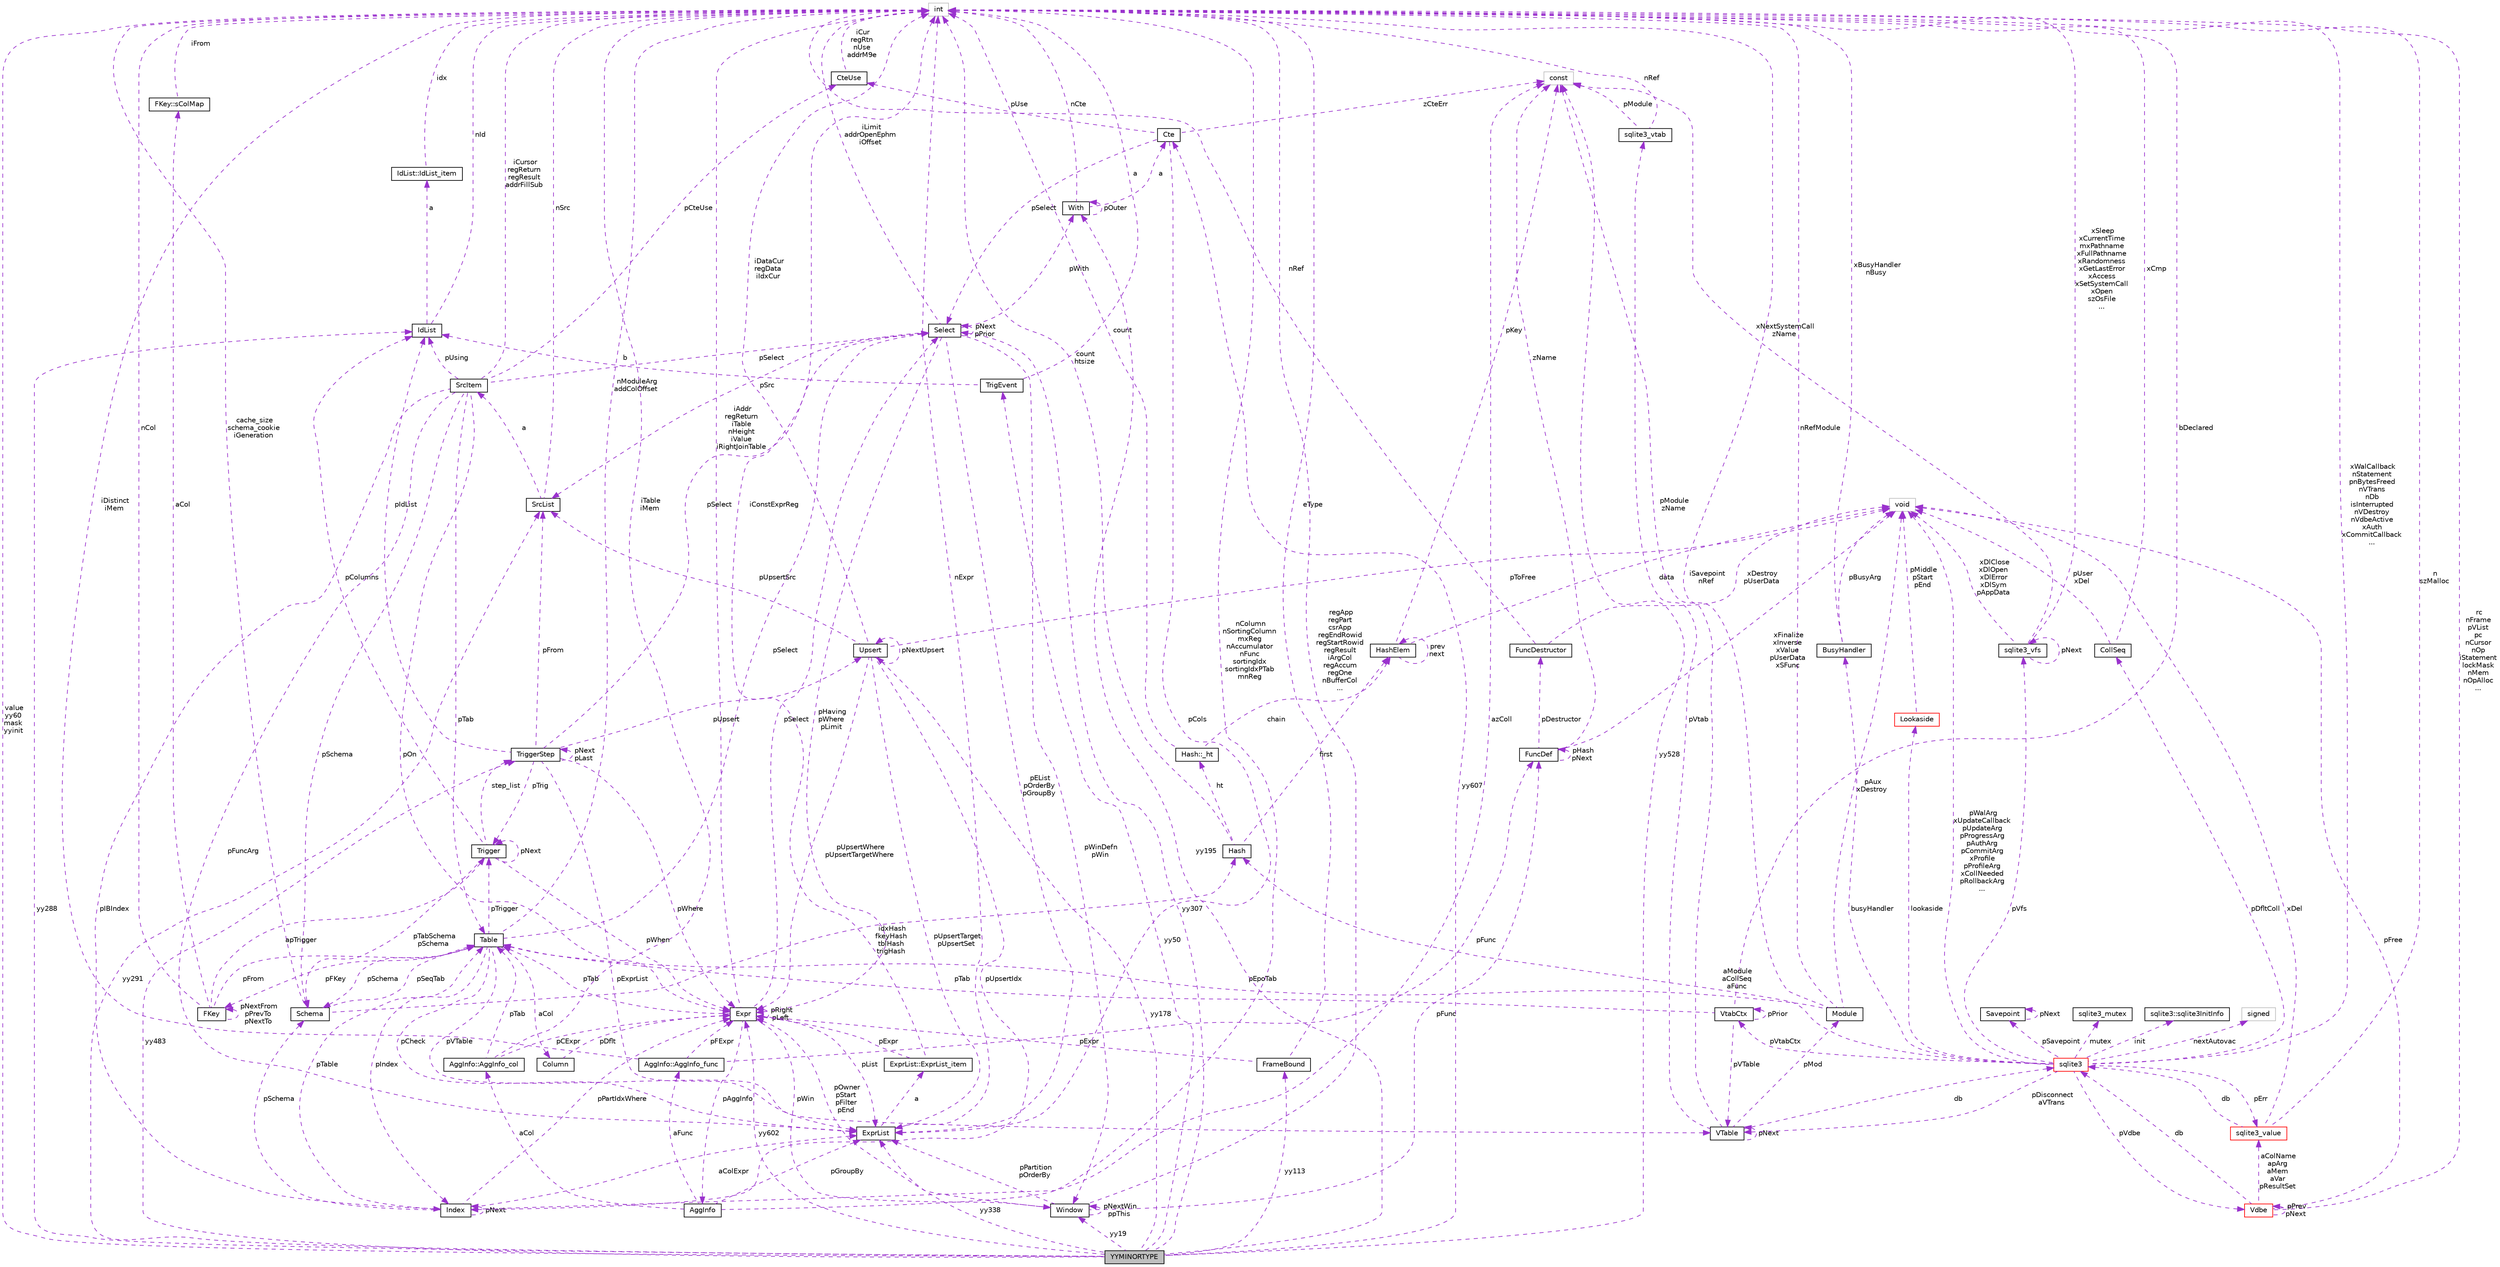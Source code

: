 digraph "YYMINORTYPE"
{
 // LATEX_PDF_SIZE
  edge [fontname="Helvetica",fontsize="10",labelfontname="Helvetica",labelfontsize="10"];
  node [fontname="Helvetica",fontsize="10",shape=record];
  Node1 [label="YYMINORTYPE",height=0.2,width=0.4,color="black", fillcolor="grey75", style="filled", fontcolor="black",tooltip=" "];
  Node2 -> Node1 [dir="back",color="darkorchid3",fontsize="10",style="dashed",label=" yy607" ,fontname="Helvetica"];
  Node2 [label="Cte",height=0.2,width=0.4,color="black", fillcolor="white", style="filled",URL="$structCte.html",tooltip=" "];
  Node3 -> Node2 [dir="back",color="darkorchid3",fontsize="10",style="dashed",label=" pUse" ,fontname="Helvetica"];
  Node3 [label="CteUse",height=0.2,width=0.4,color="black", fillcolor="white", style="filled",URL="$structCteUse.html",tooltip=" "];
  Node4 -> Node3 [dir="back",color="darkorchid3",fontsize="10",style="dashed",label=" iCur\nregRtn\nnUse\naddrM9e" ,fontname="Helvetica"];
  Node4 [label="int",height=0.2,width=0.4,color="grey75", fillcolor="white", style="filled",tooltip=" "];
  Node5 -> Node2 [dir="back",color="darkorchid3",fontsize="10",style="dashed",label=" pSelect" ,fontname="Helvetica"];
  Node5 [label="Select",height=0.2,width=0.4,color="black", fillcolor="white", style="filled",URL="$structSelect.html",tooltip=" "];
  Node6 -> Node5 [dir="back",color="darkorchid3",fontsize="10",style="dashed",label=" pHaving\npWhere\npLimit" ,fontname="Helvetica"];
  Node6 [label="Expr",height=0.2,width=0.4,color="black", fillcolor="white", style="filled",URL="$structExpr.html",tooltip=" "];
  Node7 -> Node6 [dir="back",color="darkorchid3",fontsize="10",style="dashed",label=" pAggInfo" ,fontname="Helvetica"];
  Node7 [label="AggInfo",height=0.2,width=0.4,color="black", fillcolor="white", style="filled",URL="$structAggInfo.html",tooltip=" "];
  Node8 -> Node7 [dir="back",color="darkorchid3",fontsize="10",style="dashed",label=" aCol" ,fontname="Helvetica"];
  Node8 [label="AggInfo::AggInfo_col",height=0.2,width=0.4,color="black", fillcolor="white", style="filled",URL="$structAggInfo_1_1AggInfo__col.html",tooltip=" "];
  Node6 -> Node8 [dir="back",color="darkorchid3",fontsize="10",style="dashed",label=" pCExpr" ,fontname="Helvetica"];
  Node4 -> Node8 [dir="back",color="darkorchid3",fontsize="10",style="dashed",label=" iTable\niMem" ,fontname="Helvetica"];
  Node9 -> Node8 [dir="back",color="darkorchid3",fontsize="10",style="dashed",label=" pTab" ,fontname="Helvetica"];
  Node9 [label="Table",height=0.2,width=0.4,color="black", fillcolor="white", style="filled",URL="$structTable.html",tooltip=" "];
  Node10 -> Node9 [dir="back",color="darkorchid3",fontsize="10",style="dashed",label=" pSchema" ,fontname="Helvetica"];
  Node10 [label="Schema",height=0.2,width=0.4,color="black", fillcolor="white", style="filled",URL="$structSchema.html",tooltip=" "];
  Node4 -> Node10 [dir="back",color="darkorchid3",fontsize="10",style="dashed",label=" cache_size\nschema_cookie\niGeneration" ,fontname="Helvetica"];
  Node9 -> Node10 [dir="back",color="darkorchid3",fontsize="10",style="dashed",label=" pSeqTab" ,fontname="Helvetica"];
  Node11 -> Node10 [dir="back",color="darkorchid3",fontsize="10",style="dashed",label=" idxHash\nfkeyHash\ntblHash\ntrigHash" ,fontname="Helvetica"];
  Node11 [label="Hash",height=0.2,width=0.4,color="black", fillcolor="white", style="filled",URL="$structHash.html",tooltip=" "];
  Node12 -> Node11 [dir="back",color="darkorchid3",fontsize="10",style="dashed",label=" ht" ,fontname="Helvetica"];
  Node12 [label="Hash::_ht",height=0.2,width=0.4,color="black", fillcolor="white", style="filled",URL="$structHash_1_1__ht.html",tooltip=" "];
  Node4 -> Node12 [dir="back",color="darkorchid3",fontsize="10",style="dashed",label=" count" ,fontname="Helvetica"];
  Node13 -> Node12 [dir="back",color="darkorchid3",fontsize="10",style="dashed",label=" chain" ,fontname="Helvetica"];
  Node13 [label="HashElem",height=0.2,width=0.4,color="black", fillcolor="white", style="filled",URL="$structHashElem.html",tooltip=" "];
  Node14 -> Node13 [dir="back",color="darkorchid3",fontsize="10",style="dashed",label=" data" ,fontname="Helvetica"];
  Node14 [label="void",height=0.2,width=0.4,color="grey75", fillcolor="white", style="filled",tooltip=" "];
  Node13 -> Node13 [dir="back",color="darkorchid3",fontsize="10",style="dashed",label=" prev\nnext" ,fontname="Helvetica"];
  Node15 -> Node13 [dir="back",color="darkorchid3",fontsize="10",style="dashed",label=" pKey" ,fontname="Helvetica"];
  Node15 [label="const",height=0.2,width=0.4,color="grey75", fillcolor="white", style="filled",tooltip=" "];
  Node4 -> Node11 [dir="back",color="darkorchid3",fontsize="10",style="dashed",label=" count\nhtsize" ,fontname="Helvetica"];
  Node13 -> Node11 [dir="back",color="darkorchid3",fontsize="10",style="dashed",label=" first" ,fontname="Helvetica"];
  Node16 -> Node9 [dir="back",color="darkorchid3",fontsize="10",style="dashed",label=" aCol" ,fontname="Helvetica"];
  Node16 [label="Column",height=0.2,width=0.4,color="black", fillcolor="white", style="filled",URL="$structColumn.html",tooltip=" "];
  Node6 -> Node16 [dir="back",color="darkorchid3",fontsize="10",style="dashed",label=" pDflt" ,fontname="Helvetica"];
  Node17 -> Node9 [dir="back",color="darkorchid3",fontsize="10",style="dashed",label=" pFKey" ,fontname="Helvetica"];
  Node17 [label="FKey",height=0.2,width=0.4,color="black", fillcolor="white", style="filled",URL="$structFKey.html",tooltip=" "];
  Node18 -> Node17 [dir="back",color="darkorchid3",fontsize="10",style="dashed",label=" aCol" ,fontname="Helvetica"];
  Node18 [label="FKey::sColMap",height=0.2,width=0.4,color="black", fillcolor="white", style="filled",URL="$structFKey_1_1sColMap.html",tooltip=" "];
  Node4 -> Node18 [dir="back",color="darkorchid3",fontsize="10",style="dashed",label=" iFrom" ,fontname="Helvetica"];
  Node17 -> Node17 [dir="back",color="darkorchid3",fontsize="10",style="dashed",label=" pNextFrom\npPrevTo\npNextTo" ,fontname="Helvetica"];
  Node4 -> Node17 [dir="back",color="darkorchid3",fontsize="10",style="dashed",label=" nCol" ,fontname="Helvetica"];
  Node9 -> Node17 [dir="back",color="darkorchid3",fontsize="10",style="dashed",label=" pFrom" ,fontname="Helvetica"];
  Node19 -> Node17 [dir="back",color="darkorchid3",fontsize="10",style="dashed",label=" apTrigger" ,fontname="Helvetica"];
  Node19 [label="Trigger",height=0.2,width=0.4,color="black", fillcolor="white", style="filled",URL="$structTrigger.html",tooltip=" "];
  Node20 -> Node19 [dir="back",color="darkorchid3",fontsize="10",style="dashed",label=" step_list" ,fontname="Helvetica"];
  Node20 [label="TriggerStep",height=0.2,width=0.4,color="black", fillcolor="white", style="filled",URL="$structTriggerStep.html",tooltip=" "];
  Node20 -> Node20 [dir="back",color="darkorchid3",fontsize="10",style="dashed",label=" pNext\npLast" ,fontname="Helvetica"];
  Node6 -> Node20 [dir="back",color="darkorchid3",fontsize="10",style="dashed",label=" pWhere" ,fontname="Helvetica"];
  Node21 -> Node20 [dir="back",color="darkorchid3",fontsize="10",style="dashed",label=" pIdList" ,fontname="Helvetica"];
  Node21 [label="IdList",height=0.2,width=0.4,color="black", fillcolor="white", style="filled",URL="$structIdList.html",tooltip=" "];
  Node22 -> Node21 [dir="back",color="darkorchid3",fontsize="10",style="dashed",label=" a" ,fontname="Helvetica"];
  Node22 [label="IdList::IdList_item",height=0.2,width=0.4,color="black", fillcolor="white", style="filled",URL="$structIdList_1_1IdList__item.html",tooltip=" "];
  Node4 -> Node22 [dir="back",color="darkorchid3",fontsize="10",style="dashed",label=" idx" ,fontname="Helvetica"];
  Node4 -> Node21 [dir="back",color="darkorchid3",fontsize="10",style="dashed",label=" nId" ,fontname="Helvetica"];
  Node5 -> Node20 [dir="back",color="darkorchid3",fontsize="10",style="dashed",label=" pSelect" ,fontname="Helvetica"];
  Node19 -> Node20 [dir="back",color="darkorchid3",fontsize="10",style="dashed",label=" pTrig" ,fontname="Helvetica"];
  Node23 -> Node20 [dir="back",color="darkorchid3",fontsize="10",style="dashed",label=" pFrom" ,fontname="Helvetica"];
  Node23 [label="SrcList",height=0.2,width=0.4,color="black", fillcolor="white", style="filled",URL="$structSrcList.html",tooltip=" "];
  Node24 -> Node23 [dir="back",color="darkorchid3",fontsize="10",style="dashed",label=" a" ,fontname="Helvetica"];
  Node24 [label="SrcItem",height=0.2,width=0.4,color="black", fillcolor="white", style="filled",URL="$structSrcItem.html",tooltip=" "];
  Node10 -> Node24 [dir="back",color="darkorchid3",fontsize="10",style="dashed",label=" pSchema" ,fontname="Helvetica"];
  Node3 -> Node24 [dir="back",color="darkorchid3",fontsize="10",style="dashed",label=" pCteUse" ,fontname="Helvetica"];
  Node6 -> Node24 [dir="back",color="darkorchid3",fontsize="10",style="dashed",label=" pOn" ,fontname="Helvetica"];
  Node21 -> Node24 [dir="back",color="darkorchid3",fontsize="10",style="dashed",label=" pUsing" ,fontname="Helvetica"];
  Node4 -> Node24 [dir="back",color="darkorchid3",fontsize="10",style="dashed",label=" iCursor\nregReturn\nregResult\naddrFillSub" ,fontname="Helvetica"];
  Node9 -> Node24 [dir="back",color="darkorchid3",fontsize="10",style="dashed",label=" pTab" ,fontname="Helvetica"];
  Node5 -> Node24 [dir="back",color="darkorchid3",fontsize="10",style="dashed",label=" pSelect" ,fontname="Helvetica"];
  Node25 -> Node24 [dir="back",color="darkorchid3",fontsize="10",style="dashed",label=" pIBIndex" ,fontname="Helvetica"];
  Node25 [label="Index",height=0.2,width=0.4,color="black", fillcolor="white", style="filled",URL="$structIndex.html",tooltip=" "];
  Node10 -> Node25 [dir="back",color="darkorchid3",fontsize="10",style="dashed",label=" pSchema" ,fontname="Helvetica"];
  Node6 -> Node25 [dir="back",color="darkorchid3",fontsize="10",style="dashed",label=" pPartIdxWhere" ,fontname="Helvetica"];
  Node9 -> Node25 [dir="back",color="darkorchid3",fontsize="10",style="dashed",label=" pTable" ,fontname="Helvetica"];
  Node26 -> Node25 [dir="back",color="darkorchid3",fontsize="10",style="dashed",label=" aColExpr" ,fontname="Helvetica"];
  Node26 [label="ExprList",height=0.2,width=0.4,color="black", fillcolor="white", style="filled",URL="$structExprList.html",tooltip=" "];
  Node27 -> Node26 [dir="back",color="darkorchid3",fontsize="10",style="dashed",label=" a" ,fontname="Helvetica"];
  Node27 [label="ExprList::ExprList_item",height=0.2,width=0.4,color="black", fillcolor="white", style="filled",URL="$structExprList_1_1ExprList__item.html",tooltip=" "];
  Node6 -> Node27 [dir="back",color="darkorchid3",fontsize="10",style="dashed",label=" pExpr" ,fontname="Helvetica"];
  Node4 -> Node27 [dir="back",color="darkorchid3",fontsize="10",style="dashed",label=" iConstExprReg" ,fontname="Helvetica"];
  Node4 -> Node26 [dir="back",color="darkorchid3",fontsize="10",style="dashed",label=" nExpr" ,fontname="Helvetica"];
  Node15 -> Node25 [dir="back",color="darkorchid3",fontsize="10",style="dashed",label=" azColl" ,fontname="Helvetica"];
  Node25 -> Node25 [dir="back",color="darkorchid3",fontsize="10",style="dashed",label=" pNext" ,fontname="Helvetica"];
  Node26 -> Node24 [dir="back",color="darkorchid3",fontsize="10",style="dashed",label=" pFuncArg" ,fontname="Helvetica"];
  Node4 -> Node23 [dir="back",color="darkorchid3",fontsize="10",style="dashed",label=" nSrc" ,fontname="Helvetica"];
  Node26 -> Node20 [dir="back",color="darkorchid3",fontsize="10",style="dashed",label=" pExprList" ,fontname="Helvetica"];
  Node28 -> Node20 [dir="back",color="darkorchid3",fontsize="10",style="dashed",label=" pUpsert" ,fontname="Helvetica"];
  Node28 [label="Upsert",height=0.2,width=0.4,color="black", fillcolor="white", style="filled",URL="$structUpsert.html",tooltip=" "];
  Node6 -> Node28 [dir="back",color="darkorchid3",fontsize="10",style="dashed",label=" pUpsertWhere\npUpsertTargetWhere" ,fontname="Helvetica"];
  Node14 -> Node28 [dir="back",color="darkorchid3",fontsize="10",style="dashed",label=" pToFree" ,fontname="Helvetica"];
  Node4 -> Node28 [dir="back",color="darkorchid3",fontsize="10",style="dashed",label=" iDataCur\nregData\niIdxCur" ,fontname="Helvetica"];
  Node23 -> Node28 [dir="back",color="darkorchid3",fontsize="10",style="dashed",label=" pUpsertSrc" ,fontname="Helvetica"];
  Node25 -> Node28 [dir="back",color="darkorchid3",fontsize="10",style="dashed",label=" pUpsertIdx" ,fontname="Helvetica"];
  Node26 -> Node28 [dir="back",color="darkorchid3",fontsize="10",style="dashed",label=" pUpsertTarget\npUpsertSet" ,fontname="Helvetica"];
  Node28 -> Node28 [dir="back",color="darkorchid3",fontsize="10",style="dashed",label=" pNextUpsert" ,fontname="Helvetica"];
  Node10 -> Node19 [dir="back",color="darkorchid3",fontsize="10",style="dashed",label=" pTabSchema\npSchema" ,fontname="Helvetica"];
  Node6 -> Node19 [dir="back",color="darkorchid3",fontsize="10",style="dashed",label=" pWhen" ,fontname="Helvetica"];
  Node21 -> Node19 [dir="back",color="darkorchid3",fontsize="10",style="dashed",label=" pColumns" ,fontname="Helvetica"];
  Node19 -> Node19 [dir="back",color="darkorchid3",fontsize="10",style="dashed",label=" pNext" ,fontname="Helvetica"];
  Node29 -> Node9 [dir="back",color="darkorchid3",fontsize="10",style="dashed",label=" pVTable" ,fontname="Helvetica"];
  Node29 [label="VTable",height=0.2,width=0.4,color="black", fillcolor="white", style="filled",URL="$structVTable.html",tooltip=" "];
  Node30 -> Node29 [dir="back",color="darkorchid3",fontsize="10",style="dashed",label=" db" ,fontname="Helvetica"];
  Node30 [label="sqlite3",height=0.2,width=0.4,color="red", fillcolor="white", style="filled",URL="$structsqlite3.html",tooltip=" "];
  Node31 -> Node30 [dir="back",color="darkorchid3",fontsize="10",style="dashed",label=" pVdbe" ,fontname="Helvetica"];
  Node31 [label="Vdbe",height=0.2,width=0.4,color="red", fillcolor="white", style="filled",URL="$structVdbe.html",tooltip=" "];
  Node31 -> Node31 [dir="back",color="darkorchid3",fontsize="10",style="dashed",label=" pPrev\npNext" ,fontname="Helvetica"];
  Node30 -> Node31 [dir="back",color="darkorchid3",fontsize="10",style="dashed",label=" db" ,fontname="Helvetica"];
  Node14 -> Node31 [dir="back",color="darkorchid3",fontsize="10",style="dashed",label=" pFree" ,fontname="Helvetica"];
  Node32 -> Node31 [dir="back",color="darkorchid3",fontsize="10",style="dashed",label=" aColName\napArg\naMem\naVar\npResultSet" ,fontname="Helvetica"];
  Node32 [label="sqlite3_value",height=0.2,width=0.4,color="red", fillcolor="white", style="filled",URL="$structsqlite3__value.html",tooltip=" "];
  Node30 -> Node32 [dir="back",color="darkorchid3",fontsize="10",style="dashed",label=" db" ,fontname="Helvetica"];
  Node14 -> Node32 [dir="back",color="darkorchid3",fontsize="10",style="dashed",label=" xDel" ,fontname="Helvetica"];
  Node4 -> Node32 [dir="back",color="darkorchid3",fontsize="10",style="dashed",label=" n\nszMalloc" ,fontname="Helvetica"];
  Node4 -> Node31 [dir="back",color="darkorchid3",fontsize="10",style="dashed",label=" rc\nnFrame\npVList\npc\nnCursor\nnOp\niStatement\nlockMask\nnMem\nnOpAlloc\n..." ,fontname="Helvetica"];
  Node98 -> Node30 [dir="back",color="darkorchid3",fontsize="10",style="dashed",label=" pSavepoint" ,fontname="Helvetica"];
  Node98 [label="Savepoint",height=0.2,width=0.4,color="black", fillcolor="white", style="filled",URL="$structSavepoint.html",tooltip=" "];
  Node98 -> Node98 [dir="back",color="darkorchid3",fontsize="10",style="dashed",label=" pNext" ,fontname="Helvetica"];
  Node14 -> Node30 [dir="back",color="darkorchid3",fontsize="10",style="dashed",label=" pWalArg\nxUpdateCallback\npUpdateArg\npProgressArg\npAuthArg\npCommitArg\nxProfile\npProfileArg\nxCollNeeded\npRollbackArg\n..." ,fontname="Helvetica"];
  Node99 -> Node30 [dir="back",color="darkorchid3",fontsize="10",style="dashed",label=" lookaside" ,fontname="Helvetica"];
  Node99 [label="Lookaside",height=0.2,width=0.4,color="red", fillcolor="white", style="filled",URL="$structLookaside.html",tooltip=" "];
  Node14 -> Node99 [dir="back",color="darkorchid3",fontsize="10",style="dashed",label=" pMiddle\npStart\npEnd" ,fontname="Helvetica"];
  Node32 -> Node30 [dir="back",color="darkorchid3",fontsize="10",style="dashed",label=" pErr" ,fontname="Helvetica"];
  Node43 -> Node30 [dir="back",color="darkorchid3",fontsize="10",style="dashed",label=" mutex" ,fontname="Helvetica"];
  Node43 [label="sqlite3_mutex",height=0.2,width=0.4,color="black", fillcolor="white", style="filled",URL="$structsqlite3__mutex.html",tooltip=" "];
  Node53 -> Node30 [dir="back",color="darkorchid3",fontsize="10",style="dashed",label=" pVfs" ,fontname="Helvetica"];
  Node53 [label="sqlite3_vfs",height=0.2,width=0.4,color="black", fillcolor="white", style="filled",URL="$structsqlite3__vfs.html",tooltip=" "];
  Node14 -> Node53 [dir="back",color="darkorchid3",fontsize="10",style="dashed",label=" xDlClose\nxDlOpen\nxDlError\nxDlSym\npAppData" ,fontname="Helvetica"];
  Node53 -> Node53 [dir="back",color="darkorchid3",fontsize="10",style="dashed",label=" pNext" ,fontname="Helvetica"];
  Node4 -> Node53 [dir="back",color="darkorchid3",fontsize="10",style="dashed",label=" xSleep\nxCurrentTime\nmxPathname\nxFullPathname\nxRandomness\nxGetLastError\nxAccess\nxSetSystemCall\nxOpen\nszOsFile\n..." ,fontname="Helvetica"];
  Node15 -> Node53 [dir="back",color="darkorchid3",fontsize="10",style="dashed",label=" xNextSystemCall\nzName" ,fontname="Helvetica"];
  Node101 -> Node30 [dir="back",color="darkorchid3",fontsize="10",style="dashed",label=" init" ,fontname="Helvetica"];
  Node101 [label="sqlite3::sqlite3InitInfo",height=0.2,width=0.4,color="black", fillcolor="white", style="filled",URL="$structsqlite3_1_1sqlite3InitInfo.html",tooltip=" "];
  Node102 -> Node30 [dir="back",color="darkorchid3",fontsize="10",style="dashed",label=" busyHandler" ,fontname="Helvetica"];
  Node102 [label="BusyHandler",height=0.2,width=0.4,color="black", fillcolor="white", style="filled",URL="$structBusyHandler.html",tooltip=" "];
  Node14 -> Node102 [dir="back",color="darkorchid3",fontsize="10",style="dashed",label=" pBusyArg" ,fontname="Helvetica"];
  Node4 -> Node102 [dir="back",color="darkorchid3",fontsize="10",style="dashed",label=" xBusyHandler\nnBusy" ,fontname="Helvetica"];
  Node103 -> Node30 [dir="back",color="darkorchid3",fontsize="10",style="dashed",label=" pVtabCtx" ,fontname="Helvetica"];
  Node103 [label="VtabCtx",height=0.2,width=0.4,color="black", fillcolor="white", style="filled",URL="$structVtabCtx.html",tooltip=" "];
  Node103 -> Node103 [dir="back",color="darkorchid3",fontsize="10",style="dashed",label=" pPrior" ,fontname="Helvetica"];
  Node4 -> Node103 [dir="back",color="darkorchid3",fontsize="10",style="dashed",label=" bDeclared" ,fontname="Helvetica"];
  Node29 -> Node103 [dir="back",color="darkorchid3",fontsize="10",style="dashed",label=" pVTable" ,fontname="Helvetica"];
  Node9 -> Node103 [dir="back",color="darkorchid3",fontsize="10",style="dashed",label=" pTab" ,fontname="Helvetica"];
  Node58 -> Node30 [dir="back",color="darkorchid3",fontsize="10",style="dashed",label=" pDfltColl" ,fontname="Helvetica"];
  Node58 [label="CollSeq",height=0.2,width=0.4,color="black", fillcolor="white", style="filled",URL="$structCollSeq.html",tooltip=" "];
  Node14 -> Node58 [dir="back",color="darkorchid3",fontsize="10",style="dashed",label=" pUser\nxDel" ,fontname="Helvetica"];
  Node4 -> Node58 [dir="back",color="darkorchid3",fontsize="10",style="dashed",label=" xCmp" ,fontname="Helvetica"];
  Node29 -> Node30 [dir="back",color="darkorchid3",fontsize="10",style="dashed",label=" pDisconnect\naVTrans" ,fontname="Helvetica"];
  Node4 -> Node30 [dir="back",color="darkorchid3",fontsize="10",style="dashed",label=" xWalCallback\nnStatement\npnBytesFreed\nnVTrans\nnDb\nisInterrupted\nnVDestroy\nnVdbeActive\nxAuth\nxCommitCallback\n..." ,fontname="Helvetica"];
  Node75 -> Node30 [dir="back",color="darkorchid3",fontsize="10",style="dashed",label=" nextAutovac" ,fontname="Helvetica"];
  Node75 [label="signed",height=0.2,width=0.4,color="grey75", fillcolor="white", style="filled",tooltip=" "];
  Node11 -> Node30 [dir="back",color="darkorchid3",fontsize="10",style="dashed",label=" aModule\naCollSeq\naFunc" ,fontname="Helvetica"];
  Node29 -> Node29 [dir="back",color="darkorchid3",fontsize="10",style="dashed",label=" pNext" ,fontname="Helvetica"];
  Node4 -> Node29 [dir="back",color="darkorchid3",fontsize="10",style="dashed",label=" iSavepoint\nnRef" ,fontname="Helvetica"];
  Node105 -> Node29 [dir="back",color="darkorchid3",fontsize="10",style="dashed",label=" pMod" ,fontname="Helvetica"];
  Node105 [label="Module",height=0.2,width=0.4,color="black", fillcolor="white", style="filled",URL="$structModule.html",tooltip=" "];
  Node14 -> Node105 [dir="back",color="darkorchid3",fontsize="10",style="dashed",label=" pAux\nxDestroy" ,fontname="Helvetica"];
  Node4 -> Node105 [dir="back",color="darkorchid3",fontsize="10",style="dashed",label=" nRefModule" ,fontname="Helvetica"];
  Node9 -> Node105 [dir="back",color="darkorchid3",fontsize="10",style="dashed",label=" pEpoTab" ,fontname="Helvetica"];
  Node15 -> Node105 [dir="back",color="darkorchid3",fontsize="10",style="dashed",label=" pModule\nzName" ,fontname="Helvetica"];
  Node60 -> Node29 [dir="back",color="darkorchid3",fontsize="10",style="dashed",label=" pVtab" ,fontname="Helvetica"];
  Node60 [label="sqlite3_vtab",height=0.2,width=0.4,color="black", fillcolor="white", style="filled",URL="$structsqlite3__vtab.html",tooltip=" "];
  Node4 -> Node60 [dir="back",color="darkorchid3",fontsize="10",style="dashed",label=" nRef" ,fontname="Helvetica"];
  Node15 -> Node60 [dir="back",color="darkorchid3",fontsize="10",style="dashed",label=" pModule" ,fontname="Helvetica"];
  Node4 -> Node9 [dir="back",color="darkorchid3",fontsize="10",style="dashed",label=" nModuleArg\naddColOffset" ,fontname="Helvetica"];
  Node19 -> Node9 [dir="back",color="darkorchid3",fontsize="10",style="dashed",label=" pTrigger" ,fontname="Helvetica"];
  Node5 -> Node9 [dir="back",color="darkorchid3",fontsize="10",style="dashed",label=" pSelect" ,fontname="Helvetica"];
  Node26 -> Node9 [dir="back",color="darkorchid3",fontsize="10",style="dashed",label=" pCheck" ,fontname="Helvetica"];
  Node25 -> Node9 [dir="back",color="darkorchid3",fontsize="10",style="dashed",label=" pIndex" ,fontname="Helvetica"];
  Node4 -> Node7 [dir="back",color="darkorchid3",fontsize="10",style="dashed",label=" nColumn\nnSortingColumn\nmxReg\nnAccumulator\nnFunc\nsortingIdx\nsortingIdxPTab\nmnReg" ,fontname="Helvetica"];
  Node106 -> Node7 [dir="back",color="darkorchid3",fontsize="10",style="dashed",label=" aFunc" ,fontname="Helvetica"];
  Node106 [label="AggInfo::AggInfo_func",height=0.2,width=0.4,color="black", fillcolor="white", style="filled",URL="$structAggInfo_1_1AggInfo__func.html",tooltip=" "];
  Node6 -> Node106 [dir="back",color="darkorchid3",fontsize="10",style="dashed",label=" pFExpr" ,fontname="Helvetica"];
  Node4 -> Node106 [dir="back",color="darkorchid3",fontsize="10",style="dashed",label=" iDistinct\niMem" ,fontname="Helvetica"];
  Node34 -> Node106 [dir="back",color="darkorchid3",fontsize="10",style="dashed",label=" pFunc" ,fontname="Helvetica"];
  Node34 [label="FuncDef",height=0.2,width=0.4,color="black", fillcolor="white", style="filled",URL="$structFuncDef.html",tooltip=" "];
  Node14 -> Node34 [dir="back",color="darkorchid3",fontsize="10",style="dashed",label=" xFinalize\nxInverse\nxValue\npUserData\nxSFunc" ,fontname="Helvetica"];
  Node35 -> Node34 [dir="back",color="darkorchid3",fontsize="10",style="dashed",label=" pDestructor" ,fontname="Helvetica"];
  Node35 [label="FuncDestructor",height=0.2,width=0.4,color="black", fillcolor="white", style="filled",URL="$structFuncDestructor.html",tooltip=" "];
  Node14 -> Node35 [dir="back",color="darkorchid3",fontsize="10",style="dashed",label=" xDestroy\npUserData" ,fontname="Helvetica"];
  Node4 -> Node35 [dir="back",color="darkorchid3",fontsize="10",style="dashed",label=" nRef" ,fontname="Helvetica"];
  Node15 -> Node34 [dir="back",color="darkorchid3",fontsize="10",style="dashed",label=" zName" ,fontname="Helvetica"];
  Node34 -> Node34 [dir="back",color="darkorchid3",fontsize="10",style="dashed",label=" pHash\npNext" ,fontname="Helvetica"];
  Node26 -> Node7 [dir="back",color="darkorchid3",fontsize="10",style="dashed",label=" pGroupBy" ,fontname="Helvetica"];
  Node6 -> Node6 [dir="back",color="darkorchid3",fontsize="10",style="dashed",label=" pRight\npLeft" ,fontname="Helvetica"];
  Node4 -> Node6 [dir="back",color="darkorchid3",fontsize="10",style="dashed",label=" iAddr\nregReturn\niTable\nnHeight\niValue\niRightJoinTable" ,fontname="Helvetica"];
  Node9 -> Node6 [dir="back",color="darkorchid3",fontsize="10",style="dashed",label=" pTab" ,fontname="Helvetica"];
  Node5 -> Node6 [dir="back",color="darkorchid3",fontsize="10",style="dashed",label=" pSelect" ,fontname="Helvetica"];
  Node26 -> Node6 [dir="back",color="darkorchid3",fontsize="10",style="dashed",label=" pList" ,fontname="Helvetica"];
  Node107 -> Node6 [dir="back",color="darkorchid3",fontsize="10",style="dashed",label=" pWin" ,fontname="Helvetica"];
  Node107 [label="Window",height=0.2,width=0.4,color="black", fillcolor="white", style="filled",URL="$structWindow.html",tooltip=" "];
  Node6 -> Node107 [dir="back",color="darkorchid3",fontsize="10",style="dashed",label=" pOwner\npStart\npFilter\npEnd" ,fontname="Helvetica"];
  Node4 -> Node107 [dir="back",color="darkorchid3",fontsize="10",style="dashed",label=" regApp\nregPart\ncsrApp\nregEndRowid\nregStartRowid\nregResult\niArgCol\nregAccum\nregOne\nnBufferCol\n..." ,fontname="Helvetica"];
  Node26 -> Node107 [dir="back",color="darkorchid3",fontsize="10",style="dashed",label=" pPartition\npOrderBy" ,fontname="Helvetica"];
  Node34 -> Node107 [dir="back",color="darkorchid3",fontsize="10",style="dashed",label=" pFunc" ,fontname="Helvetica"];
  Node107 -> Node107 [dir="back",color="darkorchid3",fontsize="10",style="dashed",label=" pNextWin\nppThis" ,fontname="Helvetica"];
  Node93 -> Node5 [dir="back",color="darkorchid3",fontsize="10",style="dashed",label=" pWith" ,fontname="Helvetica"];
  Node93 [label="With",height=0.2,width=0.4,color="black", fillcolor="white", style="filled",URL="$structWith.html",tooltip=" "];
  Node2 -> Node93 [dir="back",color="darkorchid3",fontsize="10",style="dashed",label=" a" ,fontname="Helvetica"];
  Node93 -> Node93 [dir="back",color="darkorchid3",fontsize="10",style="dashed",label=" pOuter" ,fontname="Helvetica"];
  Node4 -> Node93 [dir="back",color="darkorchid3",fontsize="10",style="dashed",label=" nCte" ,fontname="Helvetica"];
  Node4 -> Node5 [dir="back",color="darkorchid3",fontsize="10",style="dashed",label=" iLimit\naddrOpenEphm\niOffset" ,fontname="Helvetica"];
  Node5 -> Node5 [dir="back",color="darkorchid3",fontsize="10",style="dashed",label=" pNext\npPrior" ,fontname="Helvetica"];
  Node23 -> Node5 [dir="back",color="darkorchid3",fontsize="10",style="dashed",label=" pSrc" ,fontname="Helvetica"];
  Node26 -> Node5 [dir="back",color="darkorchid3",fontsize="10",style="dashed",label=" pEList\npOrderBy\npGroupBy" ,fontname="Helvetica"];
  Node107 -> Node5 [dir="back",color="darkorchid3",fontsize="10",style="dashed",label=" pWinDefn\npWin" ,fontname="Helvetica"];
  Node15 -> Node2 [dir="back",color="darkorchid3",fontsize="10",style="dashed",label=" zCteErr" ,fontname="Helvetica"];
  Node26 -> Node2 [dir="back",color="darkorchid3",fontsize="10",style="dashed",label=" pCols" ,fontname="Helvetica"];
  Node20 -> Node1 [dir="back",color="darkorchid3",fontsize="10",style="dashed",label=" yy483" ,fontname="Helvetica"];
  Node6 -> Node1 [dir="back",color="darkorchid3",fontsize="10",style="dashed",label=" yy602" ,fontname="Helvetica"];
  Node21 -> Node1 [dir="back",color="darkorchid3",fontsize="10",style="dashed",label=" yy288" ,fontname="Helvetica"];
  Node93 -> Node1 [dir="back",color="darkorchid3",fontsize="10",style="dashed",label=" yy195" ,fontname="Helvetica"];
  Node108 -> Node1 [dir="back",color="darkorchid3",fontsize="10",style="dashed",label=" yy113" ,fontname="Helvetica"];
  Node108 [label="FrameBound",height=0.2,width=0.4,color="black", fillcolor="white", style="filled",URL="$structFrameBound.html",tooltip=" "];
  Node6 -> Node108 [dir="back",color="darkorchid3",fontsize="10",style="dashed",label=" pExpr" ,fontname="Helvetica"];
  Node4 -> Node108 [dir="back",color="darkorchid3",fontsize="10",style="dashed",label=" eType" ,fontname="Helvetica"];
  Node4 -> Node1 [dir="back",color="darkorchid3",fontsize="10",style="dashed",label=" value\nyy60\nmask\nyyinit" ,fontname="Helvetica"];
  Node5 -> Node1 [dir="back",color="darkorchid3",fontsize="10",style="dashed",label=" yy307" ,fontname="Helvetica"];
  Node23 -> Node1 [dir="back",color="darkorchid3",fontsize="10",style="dashed",label=" yy291" ,fontname="Helvetica"];
  Node15 -> Node1 [dir="back",color="darkorchid3",fontsize="10",style="dashed",label=" yy528" ,fontname="Helvetica"];
  Node26 -> Node1 [dir="back",color="darkorchid3",fontsize="10",style="dashed",label=" yy338" ,fontname="Helvetica"];
  Node28 -> Node1 [dir="back",color="darkorchid3",fontsize="10",style="dashed",label=" yy178" ,fontname="Helvetica"];
  Node109 -> Node1 [dir="back",color="darkorchid3",fontsize="10",style="dashed",label=" yy50" ,fontname="Helvetica"];
  Node109 [label="TrigEvent",height=0.2,width=0.4,color="black", fillcolor="white", style="filled",URL="$structTrigEvent.html",tooltip=" "];
  Node21 -> Node109 [dir="back",color="darkorchid3",fontsize="10",style="dashed",label=" b" ,fontname="Helvetica"];
  Node4 -> Node109 [dir="back",color="darkorchid3",fontsize="10",style="dashed",label=" a" ,fontname="Helvetica"];
  Node107 -> Node1 [dir="back",color="darkorchid3",fontsize="10",style="dashed",label=" yy19" ,fontname="Helvetica"];
}
